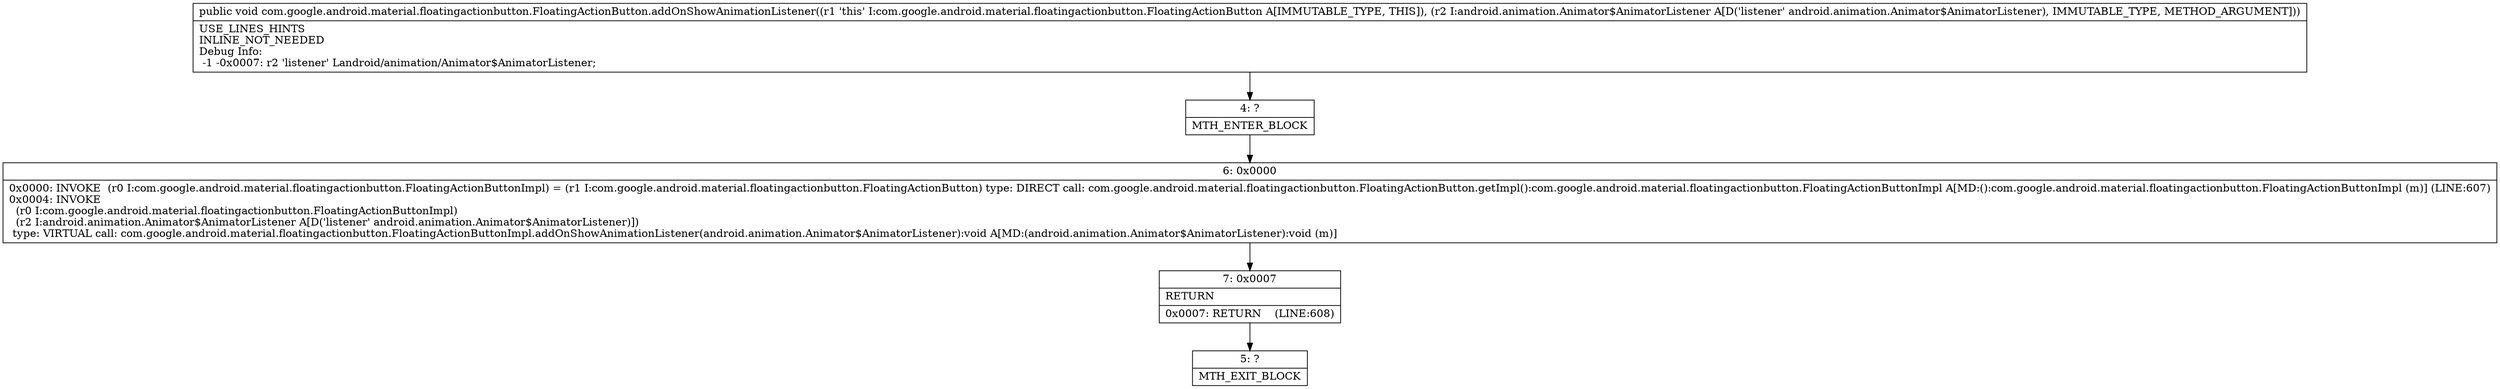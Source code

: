 digraph "CFG forcom.google.android.material.floatingactionbutton.FloatingActionButton.addOnShowAnimationListener(Landroid\/animation\/Animator$AnimatorListener;)V" {
Node_4 [shape=record,label="{4\:\ ?|MTH_ENTER_BLOCK\l}"];
Node_6 [shape=record,label="{6\:\ 0x0000|0x0000: INVOKE  (r0 I:com.google.android.material.floatingactionbutton.FloatingActionButtonImpl) = (r1 I:com.google.android.material.floatingactionbutton.FloatingActionButton) type: DIRECT call: com.google.android.material.floatingactionbutton.FloatingActionButton.getImpl():com.google.android.material.floatingactionbutton.FloatingActionButtonImpl A[MD:():com.google.android.material.floatingactionbutton.FloatingActionButtonImpl (m)] (LINE:607)\l0x0004: INVOKE  \l  (r0 I:com.google.android.material.floatingactionbutton.FloatingActionButtonImpl)\l  (r2 I:android.animation.Animator$AnimatorListener A[D('listener' android.animation.Animator$AnimatorListener)])\l type: VIRTUAL call: com.google.android.material.floatingactionbutton.FloatingActionButtonImpl.addOnShowAnimationListener(android.animation.Animator$AnimatorListener):void A[MD:(android.animation.Animator$AnimatorListener):void (m)]\l}"];
Node_7 [shape=record,label="{7\:\ 0x0007|RETURN\l|0x0007: RETURN    (LINE:608)\l}"];
Node_5 [shape=record,label="{5\:\ ?|MTH_EXIT_BLOCK\l}"];
MethodNode[shape=record,label="{public void com.google.android.material.floatingactionbutton.FloatingActionButton.addOnShowAnimationListener((r1 'this' I:com.google.android.material.floatingactionbutton.FloatingActionButton A[IMMUTABLE_TYPE, THIS]), (r2 I:android.animation.Animator$AnimatorListener A[D('listener' android.animation.Animator$AnimatorListener), IMMUTABLE_TYPE, METHOD_ARGUMENT]))  | USE_LINES_HINTS\lINLINE_NOT_NEEDED\lDebug Info:\l  \-1 \-0x0007: r2 'listener' Landroid\/animation\/Animator$AnimatorListener;\l}"];
MethodNode -> Node_4;Node_4 -> Node_6;
Node_6 -> Node_7;
Node_7 -> Node_5;
}

